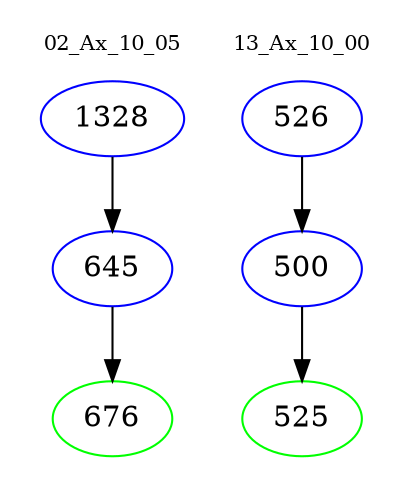 digraph{
subgraph cluster_0 {
color = white
label = "02_Ax_10_05";
fontsize=10;
T0_1328 [label="1328", color="blue"]
T0_1328 -> T0_645 [color="black"]
T0_645 [label="645", color="blue"]
T0_645 -> T0_676 [color="black"]
T0_676 [label="676", color="green"]
}
subgraph cluster_1 {
color = white
label = "13_Ax_10_00";
fontsize=10;
T1_526 [label="526", color="blue"]
T1_526 -> T1_500 [color="black"]
T1_500 [label="500", color="blue"]
T1_500 -> T1_525 [color="black"]
T1_525 [label="525", color="green"]
}
}

